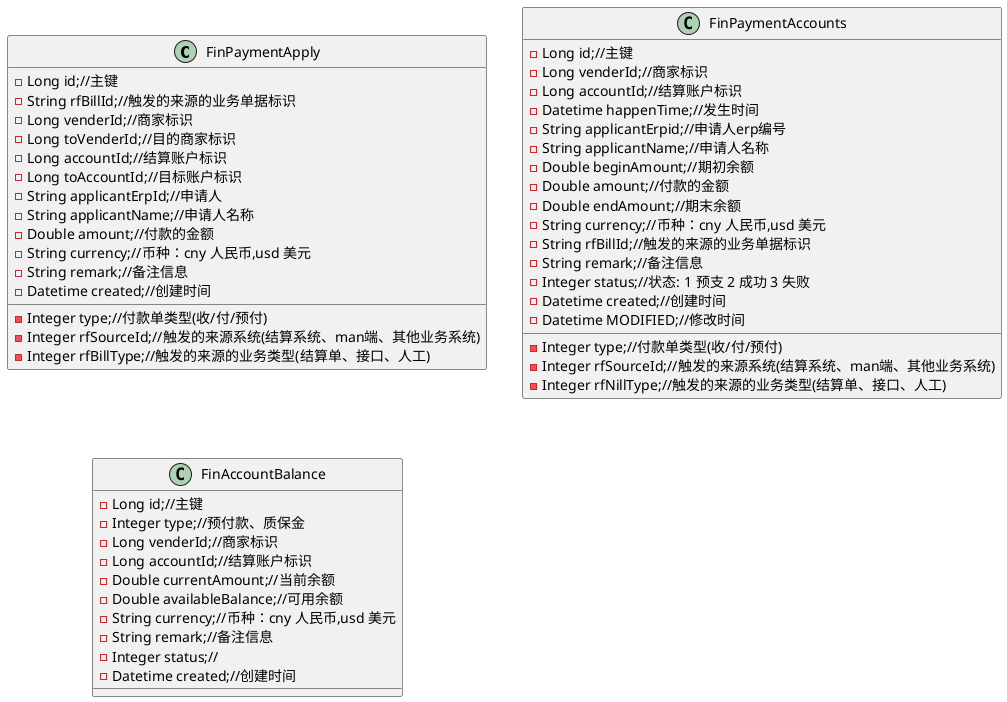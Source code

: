 @startuml

class FinPaymentApply
class FinPaymentAccounts
class FinAccountBalance

class FinPaymentApply {
  - Long id;//主键
  - Integer type;//付款单类型(收/付/预付)
  - Integer rfSourceId;//触发的来源系统(结算系统、man端、其他业务系统)
  - Integer rfBillType;//触发的来源的业务类型(结算单、接口、人工)
  - String rfBillId;//触发的来源的业务单据标识
  - Long venderId;//商家标识
  - Long toVenderId;//目的商家标识
  - Long accountId;//结算账户标识
  - Long toAccountId;//目标账户标识
  - String applicantErpId;//申请人
  - String applicantName;//申请人名称
  - Double amount;//付款的金额
  - String currency;//币种：cny 人民币,usd 美元
  - String remark;//备注信息
  - Datetime created;//创建时间
}

class FinPaymentAccounts {
- Long id;//主键
- Integer type;//付款单类型(收/付/预付)
- Long venderId;//商家标识
- Long accountId;//结算账户标识
- Datetime happenTime;//发生时间
- String applicantErpid;//申请人erp编号
- String applicantName;//申请人名称
- Double beginAmount;//期初余额
- Double amount;//付款的金额
- Double endAmount;//期末余额
- String currency;//币种：cny 人民币,usd 美元
- Integer rfSourceId;//触发的来源系统(结算系统、man端、其他业务系统)
- Integer rfNillType;//触发的来源的业务类型(结算单、接口、人工)
- String rfBillId;//触发的来源的业务单据标识
- String remark;//备注信息
- Integer status;//状态: 1 预支 2 成功 3 失败
- Datetime created;//创建时间
- Datetime MODIFIED;//修改时间
}

class FinAccountBalance {
- Long id;//主键
- Integer type;//预付款、质保金
- Long venderId;//商家标识
- Long accountId;//结算账户标识
- Double currentAmount;//当前余额
- Double availableBalance;//可用余额
- String currency;//币种：cny 人民币,usd 美元
- String remark;//备注信息
- Integer status;//
- Datetime created;//创建时间
}
@enduml